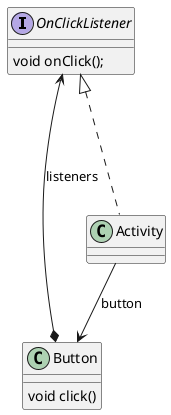 @startuml
'https://plantuml.com/class-diagram

interface OnClickListener {
    void onClick();
}

class Button {
    void click()
}

class Activity {}

OnClickListener <--* Button:listeners
OnClickListener <|... Activity
Activity --> Button:button

@enduml